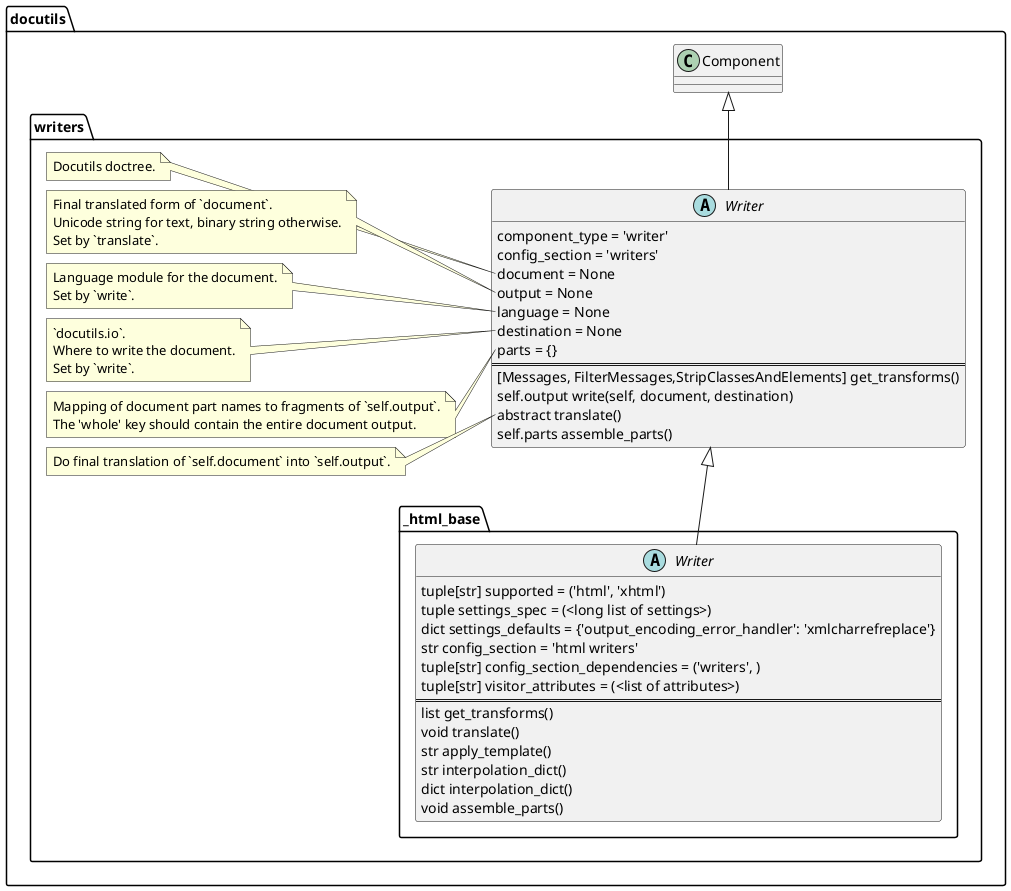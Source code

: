 @startuml
docutils.Component <|-- docutils.writers.Writer
docutils.writers.Writer <|-- docutils.writers._html_base.Writer
abstract docutils.writers.Writer {
   component_type = 'writer'
   config_section = 'writers'
   document = None
   output = None
   language = None
   destination = None
   parts = {}
   ==
   [Messages, FilterMessages,StripClassesAndElements] get_transforms()
   self.output write(self, document, destination)
   abstract translate()
   self.parts assemble_parts()
}
note left of docutils.writers.Writer::document
   Docutils doctree.
end note
note left of docutils.writers.Writer::output
   Final translated form of `document`.
   Unicode string for text, binary string otherwise.
   Set by `translate`.
end note
note left of docutils.writers.Writer::language
   Language module for the document.
   Set by `write`.
end note
note left of docutils.writers.Writer::destination
   `docutils.io`.
   Where to write the document.
   Set by `write`.
end note
note left of docutils.writers.Writer::parts
   Mapping of document part names to fragments of `self.output`.
   The 'whole' key should contain the entire document output.
end note
note left of docutils.writers.Writer::translate
   Do final translation of `self.document` into `self.output`.
end note

abstract docutils.writers._html_base.Writer {
   tuple[str] supported = ('html', 'xhtml')
   tuple settings_spec = (<long list of settings>)
   dict settings_defaults = {'output_encoding_error_handler': 'xmlcharrefreplace'}
   str config_section = 'html writers'
   tuple[str] config_section_dependencies = ('writers', )
   tuple[str] visitor_attributes = (<list of attributes>)
   ==
   list get_transforms()
   void translate()
   str apply_template()
   str interpolation_dict()
   dict interpolation_dict()
   void assemble_parts()
}
@enduml